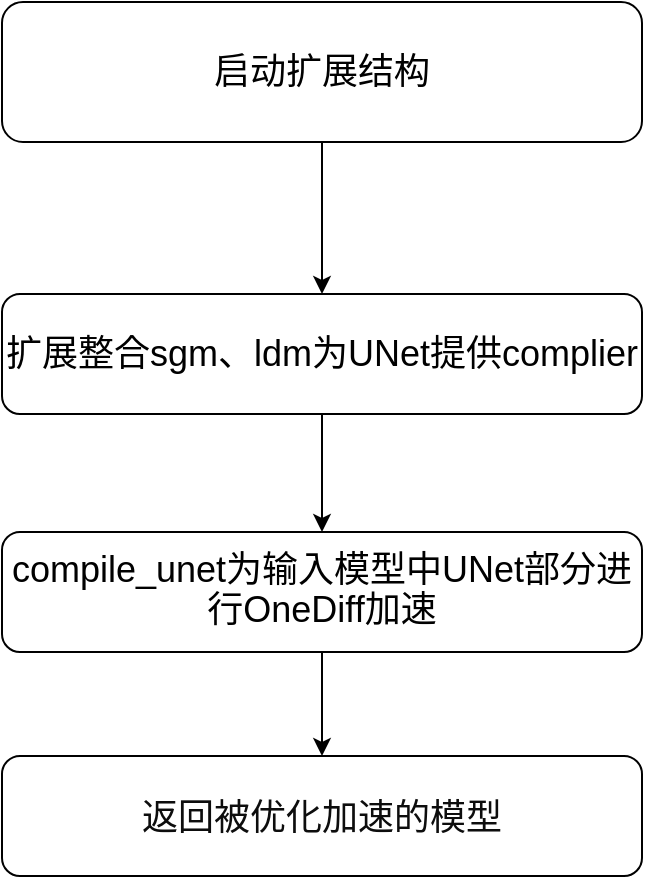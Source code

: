 <mxfile version="24.2.5" type="github">
  <diagram name="Page-1" id="97916047-d0de-89f5-080d-49f4d83e522f">
    <mxGraphModel dx="659" dy="824" grid="0" gridSize="10" guides="1" tooltips="1" connect="1" arrows="1" fold="1" page="0" pageScale="1.5" pageWidth="1169" pageHeight="827" background="none" math="0" shadow="0">
      <root>
        <mxCell id="0" />
        <mxCell id="1" parent="0" />
        <mxCell id="3dde4Ce0lxf_R7vCzBcz-55" value="&lt;span style=&quot;font-size: 18px;&quot;&gt;启动扩展结构&lt;/span&gt;" style="rounded=1;whiteSpace=wrap;html=1;" vertex="1" parent="1">
          <mxGeometry x="729" y="230" width="320" height="70" as="geometry" />
        </mxCell>
        <mxCell id="3dde4Ce0lxf_R7vCzBcz-56" value="" style="endArrow=classic;html=1;rounded=0;exitX=0.5;exitY=1;exitDx=0;exitDy=0;entryX=0.5;entryY=0;entryDx=0;entryDy=0;" edge="1" parent="1" source="3dde4Ce0lxf_R7vCzBcz-55" target="3dde4Ce0lxf_R7vCzBcz-58">
          <mxGeometry width="50" height="50" relative="1" as="geometry">
            <mxPoint x="940" y="431" as="sourcePoint" />
            <mxPoint x="990" y="381" as="targetPoint" />
          </mxGeometry>
        </mxCell>
        <mxCell id="3dde4Ce0lxf_R7vCzBcz-58" value="&lt;span style=&quot;font-size: 18px;&quot;&gt;扩展整合sgm、ldm为UNet提供complier&lt;/span&gt;" style="rounded=1;whiteSpace=wrap;html=1;" vertex="1" parent="1">
          <mxGeometry x="729" y="376" width="320" height="60" as="geometry" />
        </mxCell>
        <mxCell id="3dde4Ce0lxf_R7vCzBcz-60" value="&lt;div style=&quot;font-family: Consolas, &amp;quot;Courier New&amp;quot;, monospace; line-height: 17px; white-space: pre;&quot;&gt;&lt;span style=&quot;font-family: Helvetica; font-size: 18px; white-space: normal;&quot;&gt;compile_unet为输入模型中UNet部分进行OneDiff加速&lt;/span&gt;&lt;br&gt;&lt;/div&gt;" style="rounded=1;whiteSpace=wrap;html=1;" vertex="1" parent="1">
          <mxGeometry x="729" y="495" width="320" height="60" as="geometry" />
        </mxCell>
        <mxCell id="3dde4Ce0lxf_R7vCzBcz-61" value="&lt;span style=&quot;color: rgb(13, 13, 13); font-family: Söhne, ui-sans-serif, system-ui, -apple-system, &amp;quot;Segoe UI&amp;quot;, Roboto, Ubuntu, Cantarell, &amp;quot;Noto Sans&amp;quot;, sans-serif, &amp;quot;Helvetica Neue&amp;quot;, Arial, &amp;quot;Apple Color Emoji&amp;quot;, &amp;quot;Segoe UI Emoji&amp;quot;, &amp;quot;Segoe UI Symbol&amp;quot;, &amp;quot;Noto Color Emoji&amp;quot;; text-align: start; white-space-collapse: preserve;&quot;&gt;&lt;font style=&quot;font-size: 18px;&quot;&gt;返回被优化加速的模型&lt;/font&gt;&lt;/span&gt;" style="rounded=1;whiteSpace=wrap;html=1;" vertex="1" parent="1">
          <mxGeometry x="729" y="607" width="320" height="60" as="geometry" />
        </mxCell>
        <mxCell id="3dde4Ce0lxf_R7vCzBcz-63" value="" style="endArrow=classic;html=1;rounded=0;exitX=0.5;exitY=1;exitDx=0;exitDy=0;entryX=0.5;entryY=0;entryDx=0;entryDy=0;" edge="1" parent="1" source="3dde4Ce0lxf_R7vCzBcz-58" target="3dde4Ce0lxf_R7vCzBcz-60">
          <mxGeometry width="50" height="50" relative="1" as="geometry">
            <mxPoint x="1007" y="490" as="sourcePoint" />
            <mxPoint x="1057" y="440" as="targetPoint" />
          </mxGeometry>
        </mxCell>
        <mxCell id="3dde4Ce0lxf_R7vCzBcz-64" value="" style="endArrow=classic;html=1;rounded=0;exitX=0.5;exitY=1;exitDx=0;exitDy=0;entryX=0.5;entryY=0;entryDx=0;entryDy=0;" edge="1" parent="1" source="3dde4Ce0lxf_R7vCzBcz-60" target="3dde4Ce0lxf_R7vCzBcz-61">
          <mxGeometry width="50" height="50" relative="1" as="geometry">
            <mxPoint x="1007" y="490" as="sourcePoint" />
            <mxPoint x="1057" y="440" as="targetPoint" />
          </mxGeometry>
        </mxCell>
      </root>
    </mxGraphModel>
  </diagram>
</mxfile>
